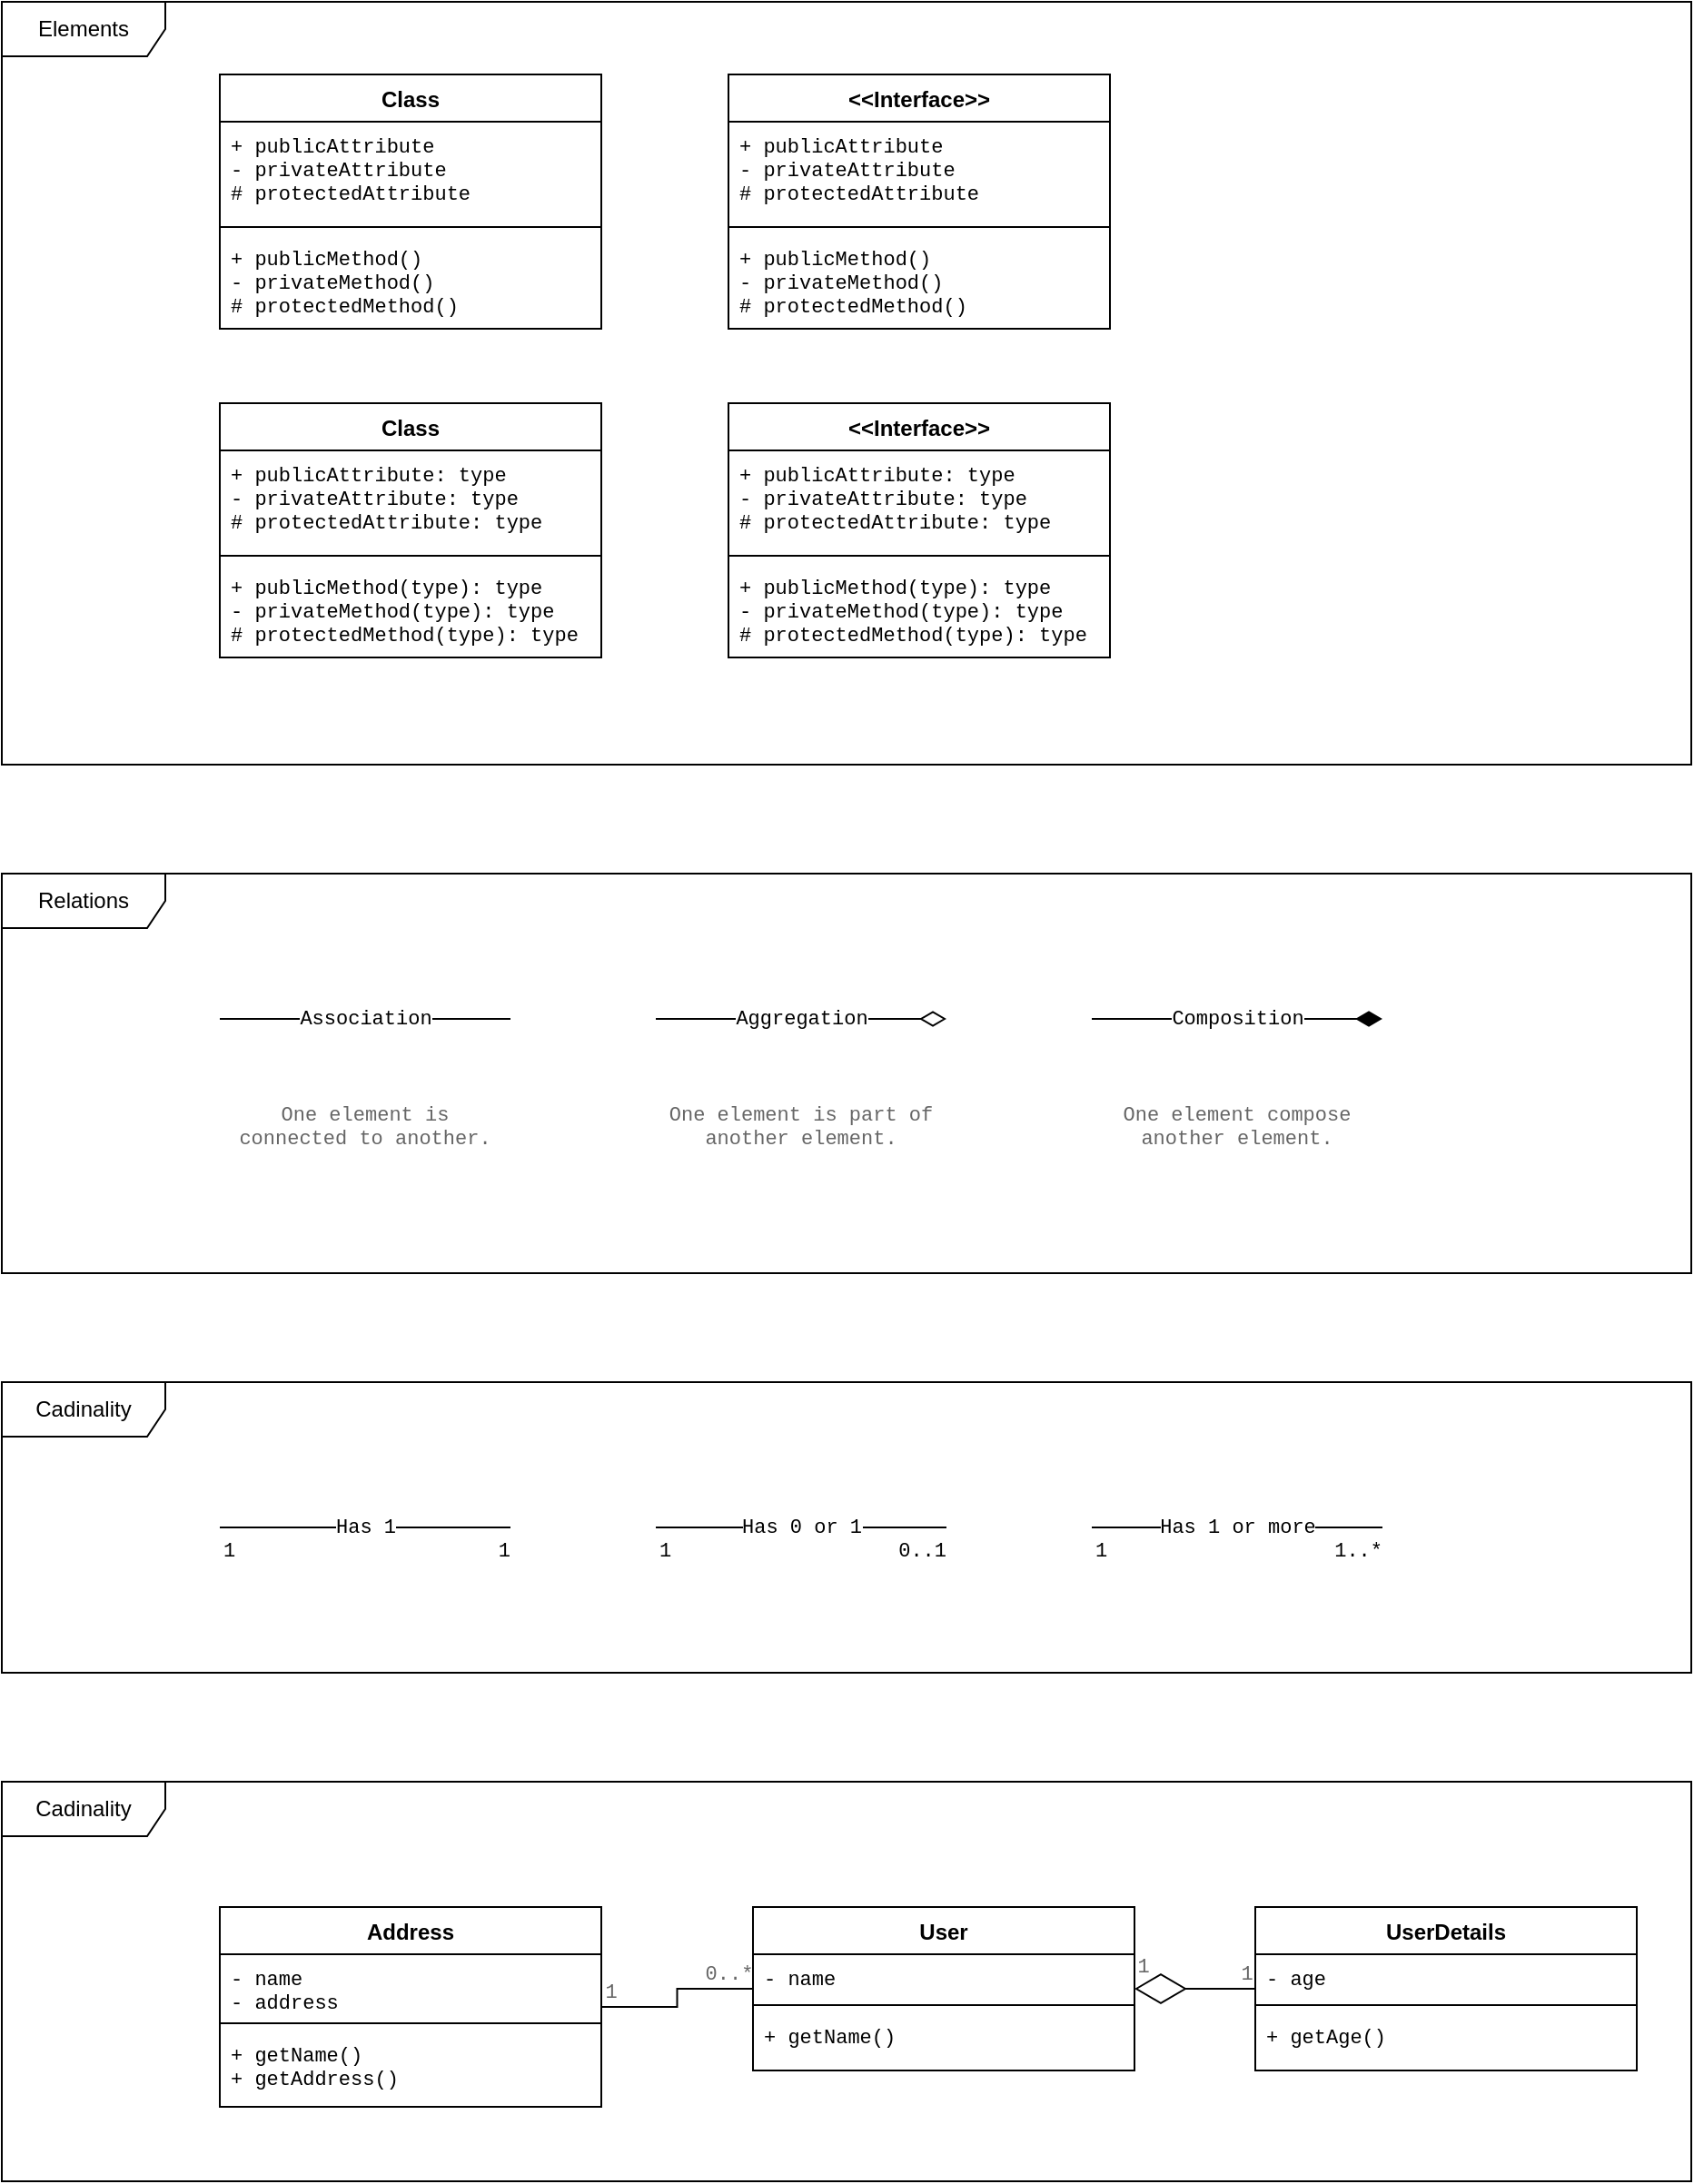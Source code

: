 <mxfile version="18.1.1" type="device"><diagram id="C5RBs43oDa-KdzZeNtuy" name="Page-1"><mxGraphModel dx="1260" dy="684" grid="1" gridSize="10" guides="1" tooltips="1" connect="1" arrows="1" fold="1" page="1" pageScale="1" pageWidth="827" pageHeight="1169" math="0" shadow="0"><root><mxCell id="WIyWlLk6GJQsqaUBKTNV-0"/><mxCell id="WIyWlLk6GJQsqaUBKTNV-1" parent="WIyWlLk6GJQsqaUBKTNV-0"/><mxCell id="4L9soLHL4br5MYVTHuaE-114" value="Cadinality" style="shape=umlFrame;whiteSpace=wrap;html=1;width=90;height=30;" vertex="1" parent="WIyWlLk6GJQsqaUBKTNV-1"><mxGeometry y="1100" width="930" height="220" as="geometry"/></mxCell><mxCell id="4L9soLHL4br5MYVTHuaE-24" value="Relations" style="shape=umlFrame;whiteSpace=wrap;html=1;width=90;height=30;" vertex="1" parent="WIyWlLk6GJQsqaUBKTNV-1"><mxGeometry y="600" width="930" height="220" as="geometry"/></mxCell><mxCell id="4L9soLHL4br5MYVTHuaE-11" value="Elements" style="shape=umlFrame;whiteSpace=wrap;html=1;width=90;height=30;" vertex="1" parent="WIyWlLk6GJQsqaUBKTNV-1"><mxGeometry y="120" width="930" height="420" as="geometry"/></mxCell><mxCell id="4L9soLHL4br5MYVTHuaE-5" value="Class" style="swimlane;fontStyle=1;align=center;verticalAlign=top;childLayout=stackLayout;horizontal=1;startSize=26;horizontalStack=0;resizeParent=1;resizeParentMax=0;resizeLast=0;collapsible=1;marginBottom=0;" vertex="1" parent="WIyWlLk6GJQsqaUBKTNV-1"><mxGeometry x="120" y="160" width="210" height="140" as="geometry"><mxRectangle x="120" y="160" width="60" height="26" as="alternateBounds"/></mxGeometry></mxCell><mxCell id="4L9soLHL4br5MYVTHuaE-6" value="+ publicAttribute&#xA;- privateAttribute&#xA;# protectedAttribute" style="text;strokeColor=none;fillColor=none;align=left;verticalAlign=top;spacingLeft=4;spacingRight=4;overflow=hidden;rotatable=0;points=[[0,0.5],[1,0.5]];portConstraint=eastwest;fontFamily=Courier New;fontSize=11;" vertex="1" parent="4L9soLHL4br5MYVTHuaE-5"><mxGeometry y="26" width="210" height="54" as="geometry"/></mxCell><mxCell id="4L9soLHL4br5MYVTHuaE-7" value="" style="line;strokeWidth=1;fillColor=none;align=left;verticalAlign=middle;spacingTop=-1;spacingLeft=3;spacingRight=3;rotatable=0;labelPosition=right;points=[];portConstraint=eastwest;" vertex="1" parent="4L9soLHL4br5MYVTHuaE-5"><mxGeometry y="80" width="210" height="8" as="geometry"/></mxCell><mxCell id="4L9soLHL4br5MYVTHuaE-8" value="+ publicMethod()&#xA;- privateMethod()&#xA;# protectedMethod()" style="text;strokeColor=none;fillColor=none;align=left;verticalAlign=top;spacingLeft=4;spacingRight=4;overflow=hidden;rotatable=0;points=[[0,0.5],[1,0.5]];portConstraint=eastwest;fontFamily=Courier New;fontSize=11;" vertex="1" parent="4L9soLHL4br5MYVTHuaE-5"><mxGeometry y="88" width="210" height="52" as="geometry"/></mxCell><mxCell id="4L9soLHL4br5MYVTHuaE-20" value="&lt;&lt;Interface&gt;&gt;" style="swimlane;fontStyle=1;align=center;verticalAlign=top;childLayout=stackLayout;horizontal=1;startSize=26;horizontalStack=0;resizeParent=1;resizeParentMax=0;resizeLast=0;collapsible=1;marginBottom=0;" vertex="1" parent="WIyWlLk6GJQsqaUBKTNV-1"><mxGeometry x="400" y="160" width="210" height="140" as="geometry"><mxRectangle x="400" y="160" width="60" height="26" as="alternateBounds"/></mxGeometry></mxCell><mxCell id="4L9soLHL4br5MYVTHuaE-21" value="+ publicAttribute&#xA;- privateAttribute&#xA;# protectedAttribute" style="text;strokeColor=none;fillColor=none;align=left;verticalAlign=top;spacingLeft=4;spacingRight=4;overflow=hidden;rotatable=0;points=[[0,0.5],[1,0.5]];portConstraint=eastwest;fontFamily=Courier New;fontSize=11;" vertex="1" parent="4L9soLHL4br5MYVTHuaE-20"><mxGeometry y="26" width="210" height="54" as="geometry"/></mxCell><mxCell id="4L9soLHL4br5MYVTHuaE-22" value="" style="line;strokeWidth=1;fillColor=none;align=left;verticalAlign=middle;spacingTop=-1;spacingLeft=3;spacingRight=3;rotatable=0;labelPosition=right;points=[];portConstraint=eastwest;" vertex="1" parent="4L9soLHL4br5MYVTHuaE-20"><mxGeometry y="80" width="210" height="8" as="geometry"/></mxCell><mxCell id="4L9soLHL4br5MYVTHuaE-23" value="+ publicMethod()&#xA;- privateMethod()&#xA;# protectedMethod()" style="text;strokeColor=none;fillColor=none;align=left;verticalAlign=top;spacingLeft=4;spacingRight=4;overflow=hidden;rotatable=0;points=[[0,0.5],[1,0.5]];portConstraint=eastwest;fontFamily=Courier New;fontSize=11;" vertex="1" parent="4L9soLHL4br5MYVTHuaE-20"><mxGeometry y="88" width="210" height="52" as="geometry"/></mxCell><mxCell id="4L9soLHL4br5MYVTHuaE-25" value="Class" style="swimlane;fontStyle=1;align=center;verticalAlign=top;childLayout=stackLayout;horizontal=1;startSize=26;horizontalStack=0;resizeParent=1;resizeParentMax=0;resizeLast=0;collapsible=1;marginBottom=0;" vertex="1" parent="WIyWlLk6GJQsqaUBKTNV-1"><mxGeometry x="120" y="341" width="210" height="140" as="geometry"><mxRectangle x="120" y="160" width="60" height="26" as="alternateBounds"/></mxGeometry></mxCell><mxCell id="4L9soLHL4br5MYVTHuaE-26" value="+ publicAttribute: type&#xA;- privateAttribute: type&#xA;# protectedAttribute: type" style="text;strokeColor=none;fillColor=none;align=left;verticalAlign=top;spacingLeft=4;spacingRight=4;overflow=hidden;rotatable=0;points=[[0,0.5],[1,0.5]];portConstraint=eastwest;fontFamily=Courier New;fontSize=11;" vertex="1" parent="4L9soLHL4br5MYVTHuaE-25"><mxGeometry y="26" width="210" height="54" as="geometry"/></mxCell><mxCell id="4L9soLHL4br5MYVTHuaE-27" value="" style="line;strokeWidth=1;fillColor=none;align=left;verticalAlign=middle;spacingTop=-1;spacingLeft=3;spacingRight=3;rotatable=0;labelPosition=right;points=[];portConstraint=eastwest;" vertex="1" parent="4L9soLHL4br5MYVTHuaE-25"><mxGeometry y="80" width="210" height="8" as="geometry"/></mxCell><mxCell id="4L9soLHL4br5MYVTHuaE-28" value="+ publicMethod(type): type&#xA;- privateMethod(type): type&#xA;# protectedMethod(type): type" style="text;strokeColor=none;fillColor=none;align=left;verticalAlign=top;spacingLeft=4;spacingRight=4;overflow=hidden;rotatable=0;points=[[0,0.5],[1,0.5]];portConstraint=eastwest;fontFamily=Courier New;fontSize=11;" vertex="1" parent="4L9soLHL4br5MYVTHuaE-25"><mxGeometry y="88" width="210" height="52" as="geometry"/></mxCell><mxCell id="4L9soLHL4br5MYVTHuaE-29" value="&lt;&lt;Interface&gt;&gt;" style="swimlane;fontStyle=1;align=center;verticalAlign=top;childLayout=stackLayout;horizontal=1;startSize=26;horizontalStack=0;resizeParent=1;resizeParentMax=0;resizeLast=0;collapsible=1;marginBottom=0;" vertex="1" parent="WIyWlLk6GJQsqaUBKTNV-1"><mxGeometry x="400" y="341" width="210" height="140" as="geometry"><mxRectangle x="120" y="160" width="60" height="26" as="alternateBounds"/></mxGeometry></mxCell><mxCell id="4L9soLHL4br5MYVTHuaE-30" value="+ publicAttribute: type&#xA;- privateAttribute: type&#xA;# protectedAttribute: type" style="text;strokeColor=none;fillColor=none;align=left;verticalAlign=top;spacingLeft=4;spacingRight=4;overflow=hidden;rotatable=0;points=[[0,0.5],[1,0.5]];portConstraint=eastwest;fontFamily=Courier New;fontSize=11;" vertex="1" parent="4L9soLHL4br5MYVTHuaE-29"><mxGeometry y="26" width="210" height="54" as="geometry"/></mxCell><mxCell id="4L9soLHL4br5MYVTHuaE-31" value="" style="line;strokeWidth=1;fillColor=none;align=left;verticalAlign=middle;spacingTop=-1;spacingLeft=3;spacingRight=3;rotatable=0;labelPosition=right;points=[];portConstraint=eastwest;" vertex="1" parent="4L9soLHL4br5MYVTHuaE-29"><mxGeometry y="80" width="210" height="8" as="geometry"/></mxCell><mxCell id="4L9soLHL4br5MYVTHuaE-32" value="+ publicMethod(type): type&#xA;- privateMethod(type): type&#xA;# protectedMethod(type): type" style="text;strokeColor=none;fillColor=none;align=left;verticalAlign=top;spacingLeft=4;spacingRight=4;overflow=hidden;rotatable=0;points=[[0,0.5],[1,0.5]];portConstraint=eastwest;fontFamily=Courier New;fontSize=11;" vertex="1" parent="4L9soLHL4br5MYVTHuaE-29"><mxGeometry y="88" width="210" height="52" as="geometry"/></mxCell><mxCell id="4L9soLHL4br5MYVTHuaE-38" value="Association" style="endArrow=none;html=1;endSize=12;startArrow=none;startSize=14;startFill=0;edgeStyle=orthogonalEdgeStyle;rounded=0;fontFamily=Courier New;fontSize=11;fontColor=default;endFill=0;" edge="1" parent="WIyWlLk6GJQsqaUBKTNV-1"><mxGeometry relative="1" as="geometry"><mxPoint x="120" y="680" as="sourcePoint"/><mxPoint x="280" y="680" as="targetPoint"/></mxGeometry></mxCell><mxCell id="4L9soLHL4br5MYVTHuaE-47" value="Aggregation" style="endArrow=diamondThin;html=1;endSize=12;startArrow=none;startSize=14;startFill=0;edgeStyle=orthogonalEdgeStyle;rounded=0;fontFamily=Courier New;fontSize=11;fontColor=default;endFill=0;" edge="1" parent="WIyWlLk6GJQsqaUBKTNV-1"><mxGeometry relative="1" as="geometry"><mxPoint x="360" y="680" as="sourcePoint"/><mxPoint x="520" y="680" as="targetPoint"/></mxGeometry></mxCell><mxCell id="4L9soLHL4br5MYVTHuaE-88" value="Has 1" style="endArrow=none;html=1;endSize=12;startArrow=none;startSize=14;startFill=0;edgeStyle=orthogonalEdgeStyle;rounded=0;fontFamily=Courier New;fontSize=11;fontColor=default;endFill=0;" edge="1" parent="WIyWlLk6GJQsqaUBKTNV-1"><mxGeometry relative="1" as="geometry"><mxPoint x="120" y="960" as="sourcePoint"/><mxPoint x="280" y="960" as="targetPoint"/></mxGeometry></mxCell><mxCell id="4L9soLHL4br5MYVTHuaE-89" value="1" style="edgeLabel;resizable=0;html=1;align=left;verticalAlign=top;fontFamily=Courier New;fontSize=11;fontColor=default;fillColor=none;gradientColor=none;" connectable="0" vertex="1" parent="4L9soLHL4br5MYVTHuaE-88"><mxGeometry x="-1" relative="1" as="geometry"/></mxCell><mxCell id="4L9soLHL4br5MYVTHuaE-90" value="1" style="edgeLabel;resizable=0;html=1;align=right;verticalAlign=top;fontFamily=Courier New;fontSize=11;fontColor=default;fillColor=none;gradientColor=none;" connectable="0" vertex="1" parent="4L9soLHL4br5MYVTHuaE-88"><mxGeometry x="1" relative="1" as="geometry"/></mxCell><mxCell id="4L9soLHL4br5MYVTHuaE-97" value="Composition" style="endArrow=diamondThin;html=1;endSize=12;startArrow=none;startSize=14;startFill=0;edgeStyle=orthogonalEdgeStyle;rounded=0;fontFamily=Courier New;fontSize=11;fontColor=default;endFill=1;" edge="1" parent="WIyWlLk6GJQsqaUBKTNV-1"><mxGeometry relative="1" as="geometry"><mxPoint x="600" y="680" as="sourcePoint"/><mxPoint x="760" y="680" as="targetPoint"/></mxGeometry></mxCell><mxCell id="4L9soLHL4br5MYVTHuaE-98" value="One element is connected to another." style="text;html=1;strokeColor=none;fillColor=none;align=center;verticalAlign=top;whiteSpace=wrap;rounded=0;fontFamily=Courier New;fontSize=11;fontColor=#666666;" vertex="1" parent="WIyWlLk6GJQsqaUBKTNV-1"><mxGeometry x="120" y="720" width="160" height="80" as="geometry"/></mxCell><mxCell id="4L9soLHL4br5MYVTHuaE-101" value="One element is part of another element." style="text;html=1;strokeColor=none;fillColor=none;align=center;verticalAlign=top;whiteSpace=wrap;rounded=0;fontFamily=Courier New;fontSize=11;fontColor=#666666;" vertex="1" parent="WIyWlLk6GJQsqaUBKTNV-1"><mxGeometry x="360" y="720" width="160" height="80" as="geometry"/></mxCell><mxCell id="4L9soLHL4br5MYVTHuaE-102" value="&lt;div&gt;One element compose another element.&lt;/div&gt;" style="text;html=1;strokeColor=none;fillColor=none;align=center;verticalAlign=top;whiteSpace=wrap;rounded=0;fontFamily=Courier New;fontSize=11;fontColor=#666666;" vertex="1" parent="WIyWlLk6GJQsqaUBKTNV-1"><mxGeometry x="600" y="720" width="160" height="80" as="geometry"/></mxCell><mxCell id="4L9soLHL4br5MYVTHuaE-103" value="Has 0 or 1" style="endArrow=none;html=1;endSize=12;startArrow=none;startSize=14;startFill=0;edgeStyle=orthogonalEdgeStyle;rounded=0;fontFamily=Courier New;fontSize=11;fontColor=default;endFill=0;" edge="1" parent="WIyWlLk6GJQsqaUBKTNV-1"><mxGeometry relative="1" as="geometry"><mxPoint x="360" y="960" as="sourcePoint"/><mxPoint x="520" y="960" as="targetPoint"/></mxGeometry></mxCell><mxCell id="4L9soLHL4br5MYVTHuaE-104" value="1" style="edgeLabel;resizable=0;html=1;align=left;verticalAlign=top;fontFamily=Courier New;fontSize=11;fontColor=default;fillColor=none;gradientColor=none;" connectable="0" vertex="1" parent="4L9soLHL4br5MYVTHuaE-103"><mxGeometry x="-1" relative="1" as="geometry"/></mxCell><mxCell id="4L9soLHL4br5MYVTHuaE-105" value="0..1" style="edgeLabel;resizable=0;html=1;align=right;verticalAlign=top;fontFamily=Courier New;fontSize=11;fontColor=default;fillColor=none;gradientColor=none;" connectable="0" vertex="1" parent="4L9soLHL4br5MYVTHuaE-103"><mxGeometry x="1" relative="1" as="geometry"/></mxCell><mxCell id="4L9soLHL4br5MYVTHuaE-106" value="Has 1 or more" style="endArrow=none;html=1;endSize=12;startArrow=none;startSize=14;startFill=0;edgeStyle=orthogonalEdgeStyle;rounded=0;fontFamily=Courier New;fontSize=11;fontColor=default;endFill=0;" edge="1" parent="WIyWlLk6GJQsqaUBKTNV-1"><mxGeometry relative="1" as="geometry"><mxPoint x="600" y="960" as="sourcePoint"/><mxPoint x="760" y="960" as="targetPoint"/></mxGeometry></mxCell><mxCell id="4L9soLHL4br5MYVTHuaE-107" value="1" style="edgeLabel;resizable=0;html=1;align=left;verticalAlign=top;fontFamily=Courier New;fontSize=11;fontColor=default;fillColor=none;gradientColor=none;" connectable="0" vertex="1" parent="4L9soLHL4br5MYVTHuaE-106"><mxGeometry x="-1" relative="1" as="geometry"/></mxCell><mxCell id="4L9soLHL4br5MYVTHuaE-108" value="1..*" style="edgeLabel;resizable=0;html=1;align=right;verticalAlign=top;fontFamily=Courier New;fontSize=11;fontColor=default;fillColor=none;gradientColor=none;" connectable="0" vertex="1" parent="4L9soLHL4br5MYVTHuaE-106"><mxGeometry x="1" relative="1" as="geometry"/></mxCell><mxCell id="4L9soLHL4br5MYVTHuaE-109" value="Cadinality" style="shape=umlFrame;whiteSpace=wrap;html=1;width=90;height=30;" vertex="1" parent="WIyWlLk6GJQsqaUBKTNV-1"><mxGeometry y="880" width="930" height="160" as="geometry"/></mxCell><mxCell id="4L9soLHL4br5MYVTHuaE-119" style="edgeStyle=orthogonalEdgeStyle;rounded=0;orthogonalLoop=1;jettySize=auto;html=1;fontFamily=Courier New;fontSize=11;fontColor=#666666;startArrow=none;startFill=0;endArrow=none;endFill=0;startSize=26;" edge="1" parent="WIyWlLk6GJQsqaUBKTNV-1" source="4L9soLHL4br5MYVTHuaE-110" target="4L9soLHL4br5MYVTHuaE-115"><mxGeometry relative="1" as="geometry"/></mxCell><mxCell id="4L9soLHL4br5MYVTHuaE-120" value="0..*" style="edgeLabel;html=1;align=center;verticalAlign=middle;resizable=0;points=[];fontSize=11;fontFamily=Courier New;fontColor=#666666;" vertex="1" connectable="0" parent="4L9soLHL4br5MYVTHuaE-119"><mxGeometry x="-0.818" y="3" relative="1" as="geometry"><mxPoint x="-5" y="-11" as="offset"/></mxGeometry></mxCell><mxCell id="4L9soLHL4br5MYVTHuaE-122" value="1" style="edgeLabel;html=1;align=center;verticalAlign=middle;resizable=0;points=[];fontSize=11;fontFamily=Courier New;fontColor=#666666;" vertex="1" connectable="0" parent="4L9soLHL4br5MYVTHuaE-119"><mxGeometry x="0.712" y="-1" relative="1" as="geometry"><mxPoint x="-9" y="-7" as="offset"/></mxGeometry></mxCell><mxCell id="4L9soLHL4br5MYVTHuaE-128" style="edgeStyle=orthogonalEdgeStyle;rounded=0;orthogonalLoop=1;jettySize=auto;html=1;fontFamily=Courier New;fontSize=11;fontColor=#666666;startArrow=diamondThin;startFill=0;endArrow=none;endFill=0;startSize=26;" edge="1" parent="WIyWlLk6GJQsqaUBKTNV-1" source="4L9soLHL4br5MYVTHuaE-110" target="4L9soLHL4br5MYVTHuaE-123"><mxGeometry relative="1" as="geometry"/></mxCell><mxCell id="4L9soLHL4br5MYVTHuaE-129" value="1" style="edgeLabel;html=1;align=center;verticalAlign=middle;resizable=0;points=[];fontSize=11;fontFamily=Courier New;fontColor=#666666;" vertex="1" connectable="0" parent="4L9soLHL4br5MYVTHuaE-128"><mxGeometry x="-0.708" y="-1" relative="1" as="geometry"><mxPoint x="-5" y="-13" as="offset"/></mxGeometry></mxCell><mxCell id="4L9soLHL4br5MYVTHuaE-130" value="1" style="edgeLabel;html=1;align=center;verticalAlign=middle;resizable=0;points=[];fontSize=11;fontFamily=Courier New;fontColor=#666666;" vertex="1" connectable="0" parent="4L9soLHL4br5MYVTHuaE-128"><mxGeometry x="0.747" y="-1" relative="1" as="geometry"><mxPoint x="3" y="-9" as="offset"/></mxGeometry></mxCell><mxCell id="4L9soLHL4br5MYVTHuaE-110" value="User" style="swimlane;fontStyle=1;align=center;verticalAlign=top;childLayout=stackLayout;horizontal=1;startSize=26;horizontalStack=0;resizeParent=1;resizeParentMax=0;resizeLast=0;collapsible=1;marginBottom=0;" vertex="1" parent="WIyWlLk6GJQsqaUBKTNV-1"><mxGeometry x="413.5" y="1169" width="210" height="90" as="geometry"><mxRectangle x="120" y="160" width="60" height="26" as="alternateBounds"/></mxGeometry></mxCell><mxCell id="4L9soLHL4br5MYVTHuaE-111" value="- name" style="text;strokeColor=none;fillColor=none;align=left;verticalAlign=top;spacingLeft=4;spacingRight=4;overflow=hidden;rotatable=0;points=[[0,0.5],[1,0.5]];portConstraint=eastwest;fontFamily=Courier New;fontSize=11;" vertex="1" parent="4L9soLHL4br5MYVTHuaE-110"><mxGeometry y="26" width="210" height="24" as="geometry"/></mxCell><mxCell id="4L9soLHL4br5MYVTHuaE-112" value="" style="line;strokeWidth=1;fillColor=none;align=left;verticalAlign=middle;spacingTop=-1;spacingLeft=3;spacingRight=3;rotatable=0;labelPosition=right;points=[];portConstraint=eastwest;" vertex="1" parent="4L9soLHL4br5MYVTHuaE-110"><mxGeometry y="50" width="210" height="8" as="geometry"/></mxCell><mxCell id="4L9soLHL4br5MYVTHuaE-113" value="+ getName()" style="text;strokeColor=none;fillColor=none;align=left;verticalAlign=top;spacingLeft=4;spacingRight=4;overflow=hidden;rotatable=0;points=[[0,0.5],[1,0.5]];portConstraint=eastwest;fontFamily=Courier New;fontSize=11;" vertex="1" parent="4L9soLHL4br5MYVTHuaE-110"><mxGeometry y="58" width="210" height="32" as="geometry"/></mxCell><mxCell id="4L9soLHL4br5MYVTHuaE-115" value="Address" style="swimlane;fontStyle=1;align=center;verticalAlign=top;childLayout=stackLayout;horizontal=1;startSize=26;horizontalStack=0;resizeParent=1;resizeParentMax=0;resizeLast=0;collapsible=1;marginBottom=0;" vertex="1" parent="WIyWlLk6GJQsqaUBKTNV-1"><mxGeometry x="120" y="1169" width="210" height="110" as="geometry"><mxRectangle x="120" y="160" width="60" height="26" as="alternateBounds"/></mxGeometry></mxCell><mxCell id="4L9soLHL4br5MYVTHuaE-116" value="- name&#xA;- address&#xA;" style="text;strokeColor=none;fillColor=none;align=left;verticalAlign=top;spacingLeft=4;spacingRight=4;overflow=hidden;rotatable=0;points=[[0,0.5],[1,0.5]];portConstraint=eastwest;fontFamily=Courier New;fontSize=11;" vertex="1" parent="4L9soLHL4br5MYVTHuaE-115"><mxGeometry y="26" width="210" height="34" as="geometry"/></mxCell><mxCell id="4L9soLHL4br5MYVTHuaE-117" value="" style="line;strokeWidth=1;fillColor=none;align=left;verticalAlign=middle;spacingTop=-1;spacingLeft=3;spacingRight=3;rotatable=0;labelPosition=right;points=[];portConstraint=eastwest;" vertex="1" parent="4L9soLHL4br5MYVTHuaE-115"><mxGeometry y="60" width="210" height="8" as="geometry"/></mxCell><mxCell id="4L9soLHL4br5MYVTHuaE-118" value="+ getName()&#xA;+ getAddress()&#xA;" style="text;strokeColor=none;fillColor=none;align=left;verticalAlign=top;spacingLeft=4;spacingRight=4;overflow=hidden;rotatable=0;points=[[0,0.5],[1,0.5]];portConstraint=eastwest;fontFamily=Courier New;fontSize=11;" vertex="1" parent="4L9soLHL4br5MYVTHuaE-115"><mxGeometry y="68" width="210" height="42" as="geometry"/></mxCell><mxCell id="4L9soLHL4br5MYVTHuaE-123" value="UserDetails" style="swimlane;fontStyle=1;align=center;verticalAlign=top;childLayout=stackLayout;horizontal=1;startSize=26;horizontalStack=0;resizeParent=1;resizeParentMax=0;resizeLast=0;collapsible=1;marginBottom=0;" vertex="1" parent="WIyWlLk6GJQsqaUBKTNV-1"><mxGeometry x="690" y="1169" width="210" height="90" as="geometry"><mxRectangle x="120" y="160" width="60" height="26" as="alternateBounds"/></mxGeometry></mxCell><mxCell id="4L9soLHL4br5MYVTHuaE-124" value="- age" style="text;strokeColor=none;fillColor=none;align=left;verticalAlign=top;spacingLeft=4;spacingRight=4;overflow=hidden;rotatable=0;points=[[0,0.5],[1,0.5]];portConstraint=eastwest;fontFamily=Courier New;fontSize=11;" vertex="1" parent="4L9soLHL4br5MYVTHuaE-123"><mxGeometry y="26" width="210" height="24" as="geometry"/></mxCell><mxCell id="4L9soLHL4br5MYVTHuaE-125" value="" style="line;strokeWidth=1;fillColor=none;align=left;verticalAlign=middle;spacingTop=-1;spacingLeft=3;spacingRight=3;rotatable=0;labelPosition=right;points=[];portConstraint=eastwest;" vertex="1" parent="4L9soLHL4br5MYVTHuaE-123"><mxGeometry y="50" width="210" height="8" as="geometry"/></mxCell><mxCell id="4L9soLHL4br5MYVTHuaE-126" value="+ getAge()" style="text;strokeColor=none;fillColor=none;align=left;verticalAlign=top;spacingLeft=4;spacingRight=4;overflow=hidden;rotatable=0;points=[[0,0.5],[1,0.5]];portConstraint=eastwest;fontFamily=Courier New;fontSize=11;" vertex="1" parent="4L9soLHL4br5MYVTHuaE-123"><mxGeometry y="58" width="210" height="32" as="geometry"/></mxCell></root></mxGraphModel></diagram></mxfile>